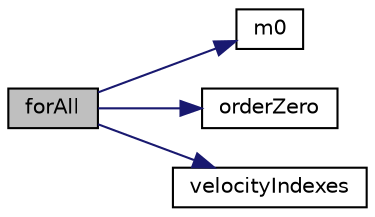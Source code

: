 digraph "forAll"
{
  bgcolor="transparent";
  edge [fontname="Helvetica",fontsize="10",labelfontname="Helvetica",labelfontsize="10"];
  node [fontname="Helvetica",fontsize="10",shape=record];
  rankdir="LR";
  Node123 [label="forAll",height=0.2,width=0.4,color="black", fillcolor="grey75", style="filled", fontcolor="black"];
  Node123 -> Node124 [color="midnightblue",fontsize="10",style="solid",fontname="Helvetica"];
  Node124 [label="m0",height=0.2,width=0.4,color="black",URL="$a01745.html#ac84f31065245ae483b6548456ffec420"];
  Node123 -> Node125 [color="midnightblue",fontsize="10",style="solid",fontname="Helvetica"];
  Node125 [label="orderZero",height=0.2,width=0.4,color="black",URL="$a01745.html#a33ad20ce6a74110ad9bb089350082b9c"];
  Node123 -> Node126 [color="midnightblue",fontsize="10",style="solid",fontname="Helvetica"];
  Node126 [label="velocityIndexes",height=0.2,width=0.4,color="black",URL="$a03384.html#a709dbff75cc2b17e2640803b45f1855f"];
}
